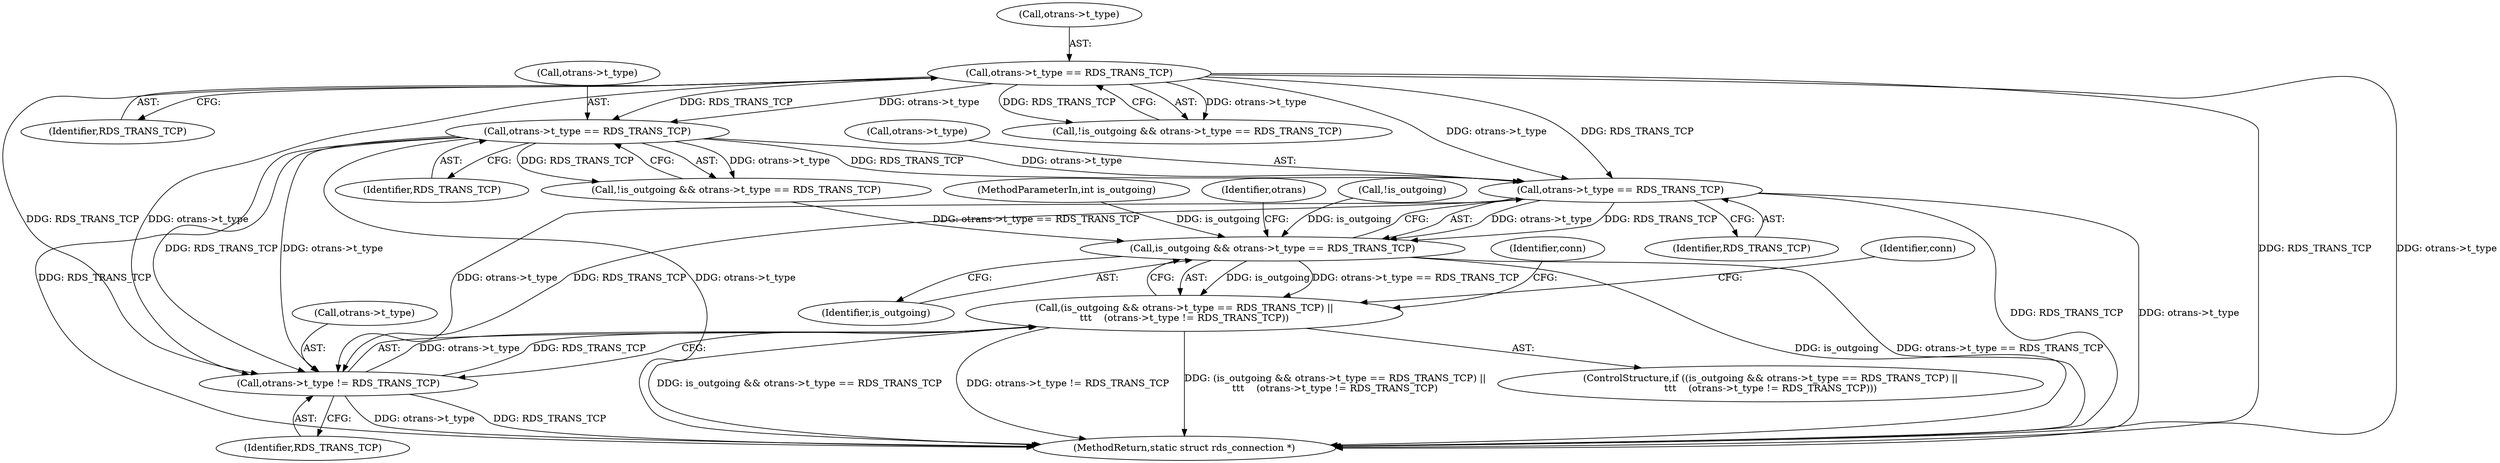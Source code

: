 digraph "0_linux_74e98eb085889b0d2d4908f59f6e00026063014f@pointer" {
"1000467" [label="(Call,otrans->t_type == RDS_TRANS_TCP)"];
"1000431" [label="(Call,otrans->t_type == RDS_TRANS_TCP)"];
"1000137" [label="(Call,otrans->t_type == RDS_TRANS_TCP)"];
"1000465" [label="(Call,is_outgoing && otrans->t_type == RDS_TRANS_TCP)"];
"1000464" [label="(Call,(is_outgoing && otrans->t_type == RDS_TRANS_TCP) ||\n\t\t\t    (otrans->t_type != RDS_TRANS_TCP))"];
"1000472" [label="(Call,otrans->t_type != RDS_TRANS_TCP)"];
"1000464" [label="(Call,(is_outgoing && otrans->t_type == RDS_TRANS_TCP) ||\n\t\t\t    (otrans->t_type != RDS_TRANS_TCP))"];
"1000138" [label="(Call,otrans->t_type)"];
"1000467" [label="(Call,otrans->t_type == RDS_TRANS_TCP)"];
"1000429" [label="(Call,!is_outgoing)"];
"1000466" [label="(Identifier,is_outgoing)"];
"1000465" [label="(Call,is_outgoing && otrans->t_type == RDS_TRANS_TCP)"];
"1000485" [label="(Identifier,conn)"];
"1000432" [label="(Call,otrans->t_type)"];
"1000113" [label="(MethodParameterIn,int is_outgoing)"];
"1000472" [label="(Call,otrans->t_type != RDS_TRANS_TCP)"];
"1000463" [label="(ControlStructure,if ((is_outgoing && otrans->t_type == RDS_TRANS_TCP) ||\n\t\t\t    (otrans->t_type != RDS_TRANS_TCP)))"];
"1000476" [label="(Identifier,RDS_TRANS_TCP)"];
"1000471" [label="(Identifier,RDS_TRANS_TCP)"];
"1000435" [label="(Identifier,RDS_TRANS_TCP)"];
"1000473" [label="(Call,otrans->t_type)"];
"1000137" [label="(Call,otrans->t_type == RDS_TRANS_TCP)"];
"1000428" [label="(Call,!is_outgoing && otrans->t_type == RDS_TRANS_TCP)"];
"1000141" [label="(Identifier,RDS_TRANS_TCP)"];
"1000495" [label="(MethodReturn,static struct rds_connection *)"];
"1000431" [label="(Call,otrans->t_type == RDS_TRANS_TCP)"];
"1000474" [label="(Identifier,otrans)"];
"1000481" [label="(Identifier,conn)"];
"1000468" [label="(Call,otrans->t_type)"];
"1000134" [label="(Call,!is_outgoing && otrans->t_type == RDS_TRANS_TCP)"];
"1000467" -> "1000465"  [label="AST: "];
"1000467" -> "1000471"  [label="CFG: "];
"1000468" -> "1000467"  [label="AST: "];
"1000471" -> "1000467"  [label="AST: "];
"1000465" -> "1000467"  [label="CFG: "];
"1000467" -> "1000495"  [label="DDG: otrans->t_type"];
"1000467" -> "1000495"  [label="DDG: RDS_TRANS_TCP"];
"1000467" -> "1000465"  [label="DDG: otrans->t_type"];
"1000467" -> "1000465"  [label="DDG: RDS_TRANS_TCP"];
"1000431" -> "1000467"  [label="DDG: otrans->t_type"];
"1000431" -> "1000467"  [label="DDG: RDS_TRANS_TCP"];
"1000137" -> "1000467"  [label="DDG: otrans->t_type"];
"1000137" -> "1000467"  [label="DDG: RDS_TRANS_TCP"];
"1000467" -> "1000472"  [label="DDG: otrans->t_type"];
"1000467" -> "1000472"  [label="DDG: RDS_TRANS_TCP"];
"1000431" -> "1000428"  [label="AST: "];
"1000431" -> "1000435"  [label="CFG: "];
"1000432" -> "1000431"  [label="AST: "];
"1000435" -> "1000431"  [label="AST: "];
"1000428" -> "1000431"  [label="CFG: "];
"1000431" -> "1000495"  [label="DDG: otrans->t_type"];
"1000431" -> "1000495"  [label="DDG: RDS_TRANS_TCP"];
"1000431" -> "1000428"  [label="DDG: otrans->t_type"];
"1000431" -> "1000428"  [label="DDG: RDS_TRANS_TCP"];
"1000137" -> "1000431"  [label="DDG: otrans->t_type"];
"1000137" -> "1000431"  [label="DDG: RDS_TRANS_TCP"];
"1000431" -> "1000472"  [label="DDG: otrans->t_type"];
"1000431" -> "1000472"  [label="DDG: RDS_TRANS_TCP"];
"1000137" -> "1000134"  [label="AST: "];
"1000137" -> "1000141"  [label="CFG: "];
"1000138" -> "1000137"  [label="AST: "];
"1000141" -> "1000137"  [label="AST: "];
"1000134" -> "1000137"  [label="CFG: "];
"1000137" -> "1000495"  [label="DDG: RDS_TRANS_TCP"];
"1000137" -> "1000495"  [label="DDG: otrans->t_type"];
"1000137" -> "1000134"  [label="DDG: otrans->t_type"];
"1000137" -> "1000134"  [label="DDG: RDS_TRANS_TCP"];
"1000137" -> "1000472"  [label="DDG: otrans->t_type"];
"1000137" -> "1000472"  [label="DDG: RDS_TRANS_TCP"];
"1000465" -> "1000464"  [label="AST: "];
"1000465" -> "1000466"  [label="CFG: "];
"1000466" -> "1000465"  [label="AST: "];
"1000474" -> "1000465"  [label="CFG: "];
"1000464" -> "1000465"  [label="CFG: "];
"1000465" -> "1000495"  [label="DDG: otrans->t_type == RDS_TRANS_TCP"];
"1000465" -> "1000495"  [label="DDG: is_outgoing"];
"1000465" -> "1000464"  [label="DDG: is_outgoing"];
"1000465" -> "1000464"  [label="DDG: otrans->t_type == RDS_TRANS_TCP"];
"1000429" -> "1000465"  [label="DDG: is_outgoing"];
"1000113" -> "1000465"  [label="DDG: is_outgoing"];
"1000428" -> "1000465"  [label="DDG: otrans->t_type == RDS_TRANS_TCP"];
"1000464" -> "1000463"  [label="AST: "];
"1000464" -> "1000472"  [label="CFG: "];
"1000472" -> "1000464"  [label="AST: "];
"1000481" -> "1000464"  [label="CFG: "];
"1000485" -> "1000464"  [label="CFG: "];
"1000464" -> "1000495"  [label="DDG: is_outgoing && otrans->t_type == RDS_TRANS_TCP"];
"1000464" -> "1000495"  [label="DDG: otrans->t_type != RDS_TRANS_TCP"];
"1000464" -> "1000495"  [label="DDG: (is_outgoing && otrans->t_type == RDS_TRANS_TCP) ||\n\t\t\t    (otrans->t_type != RDS_TRANS_TCP)"];
"1000472" -> "1000464"  [label="DDG: otrans->t_type"];
"1000472" -> "1000464"  [label="DDG: RDS_TRANS_TCP"];
"1000472" -> "1000476"  [label="CFG: "];
"1000473" -> "1000472"  [label="AST: "];
"1000476" -> "1000472"  [label="AST: "];
"1000472" -> "1000495"  [label="DDG: RDS_TRANS_TCP"];
"1000472" -> "1000495"  [label="DDG: otrans->t_type"];
}
